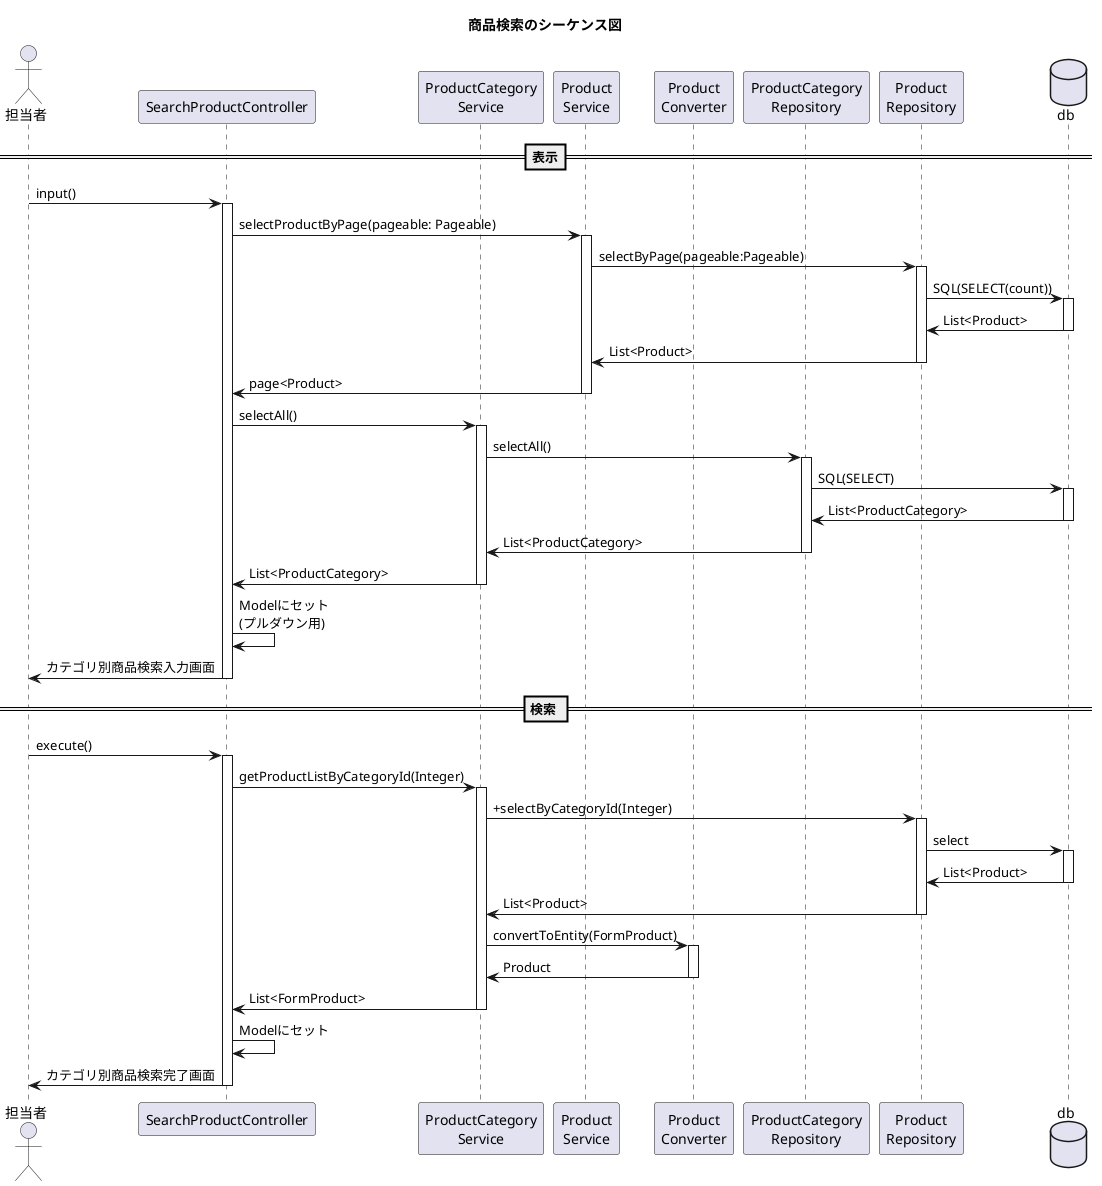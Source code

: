 @startuml

title 商品検索のシーケンス図
actor "担当者" as user
participant "SearchProductController" as controller
participant "ProductCategory\nService" as service
participant "Product\nService" as service1
participant "Product\nConverter" as helper
participant "ProductCategory\nRepository" as repository1
participant "Product\nRepository" as repository2
database "db" as db
==表示==
user -> controller++:input()
controller -> service1++:selectProductByPage(pageable: Pageable)
service1 -> repository2++:selectByPage(pageable:Pageable)
repository2 -> db++:SQL(SELECT(count))
db -> repository2--:List<Product>
repository2 -> service1--:List<Product>
service1 -> controller--:page<Product>

controller -> service++:selectAll()
service -> repository1++:selectAll()
repository1 -> db++:SQL(SELECT)
db -> repository1--:List<ProductCategory>
repository1 -> service--:List<ProductCategory>
service -> controller--:List<ProductCategory>
controller -> controller:Modelにセット\n(プルダウン用)
controller -> user--:カテゴリ別商品検索入力画面

== 検索 ==
user -> controller++:execute()
controller -> service++:getProductListByCategoryId(Integer)
service -> repository2++:+selectByCategoryId(Integer)
repository2 -> db++:select
db -> repository2--:List<Product>
repository2 -> service--:List<Product>
service -> helper++:convertToEntity(FormProduct)
service <- helper--:Product
service -> controller--:List<FormProduct>
controller -> controller:Modelにセット
controller -> user--:カテゴリ別商品検索完了画面


@enduml